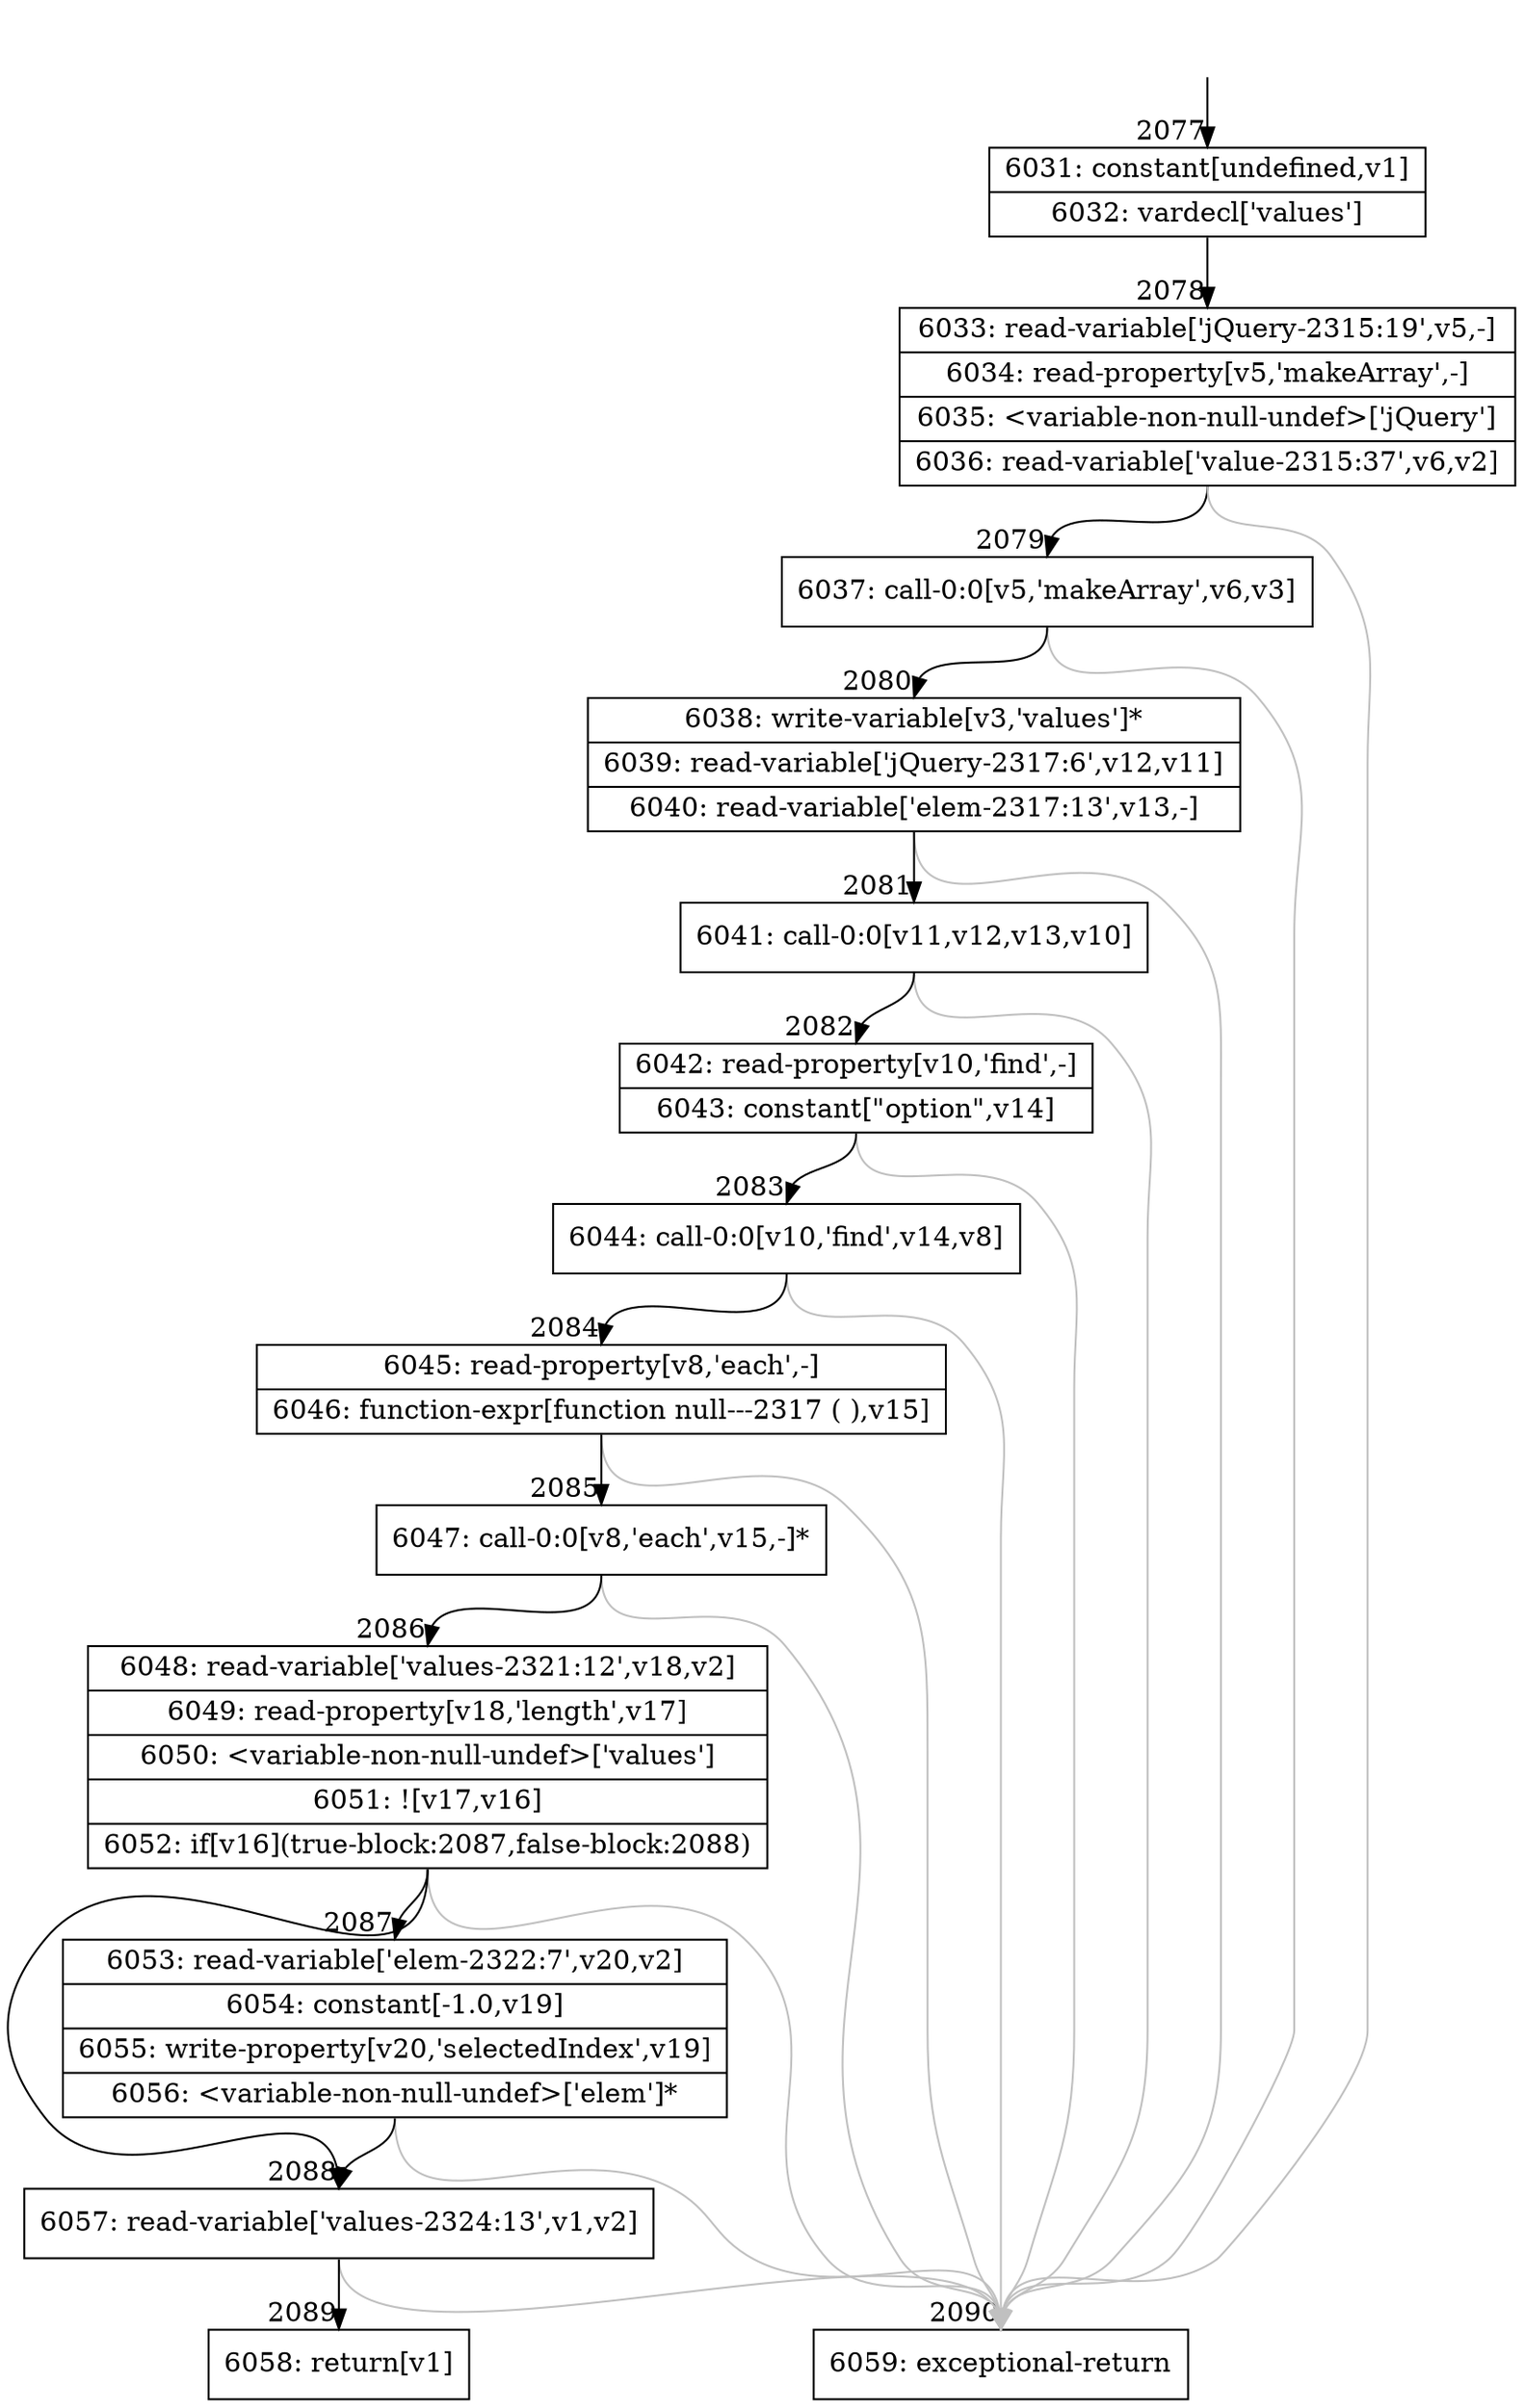 digraph {
rankdir="TD"
BB_entry142[shape=none,label=""];
BB_entry142 -> BB2077 [tailport=s, headport=n, headlabel="    2077"]
BB2077 [shape=record label="{6031: constant[undefined,v1]|6032: vardecl['values']}" ] 
BB2077 -> BB2078 [tailport=s, headport=n, headlabel="      2078"]
BB2078 [shape=record label="{6033: read-variable['jQuery-2315:19',v5,-]|6034: read-property[v5,'makeArray',-]|6035: \<variable-non-null-undef\>['jQuery']|6036: read-variable['value-2315:37',v6,v2]}" ] 
BB2078 -> BB2079 [tailport=s, headport=n, headlabel="      2079"]
BB2078 -> BB2090 [tailport=s, headport=n, color=gray, headlabel="      2090"]
BB2079 [shape=record label="{6037: call-0:0[v5,'makeArray',v6,v3]}" ] 
BB2079 -> BB2080 [tailport=s, headport=n, headlabel="      2080"]
BB2079 -> BB2090 [tailport=s, headport=n, color=gray]
BB2080 [shape=record label="{6038: write-variable[v3,'values']*|6039: read-variable['jQuery-2317:6',v12,v11]|6040: read-variable['elem-2317:13',v13,-]}" ] 
BB2080 -> BB2081 [tailport=s, headport=n, headlabel="      2081"]
BB2080 -> BB2090 [tailport=s, headport=n, color=gray]
BB2081 [shape=record label="{6041: call-0:0[v11,v12,v13,v10]}" ] 
BB2081 -> BB2082 [tailport=s, headport=n, headlabel="      2082"]
BB2081 -> BB2090 [tailport=s, headport=n, color=gray]
BB2082 [shape=record label="{6042: read-property[v10,'find',-]|6043: constant[\"option\",v14]}" ] 
BB2082 -> BB2083 [tailport=s, headport=n, headlabel="      2083"]
BB2082 -> BB2090 [tailport=s, headport=n, color=gray]
BB2083 [shape=record label="{6044: call-0:0[v10,'find',v14,v8]}" ] 
BB2083 -> BB2084 [tailport=s, headport=n, headlabel="      2084"]
BB2083 -> BB2090 [tailport=s, headport=n, color=gray]
BB2084 [shape=record label="{6045: read-property[v8,'each',-]|6046: function-expr[function null---2317 ( ),v15]}" ] 
BB2084 -> BB2085 [tailport=s, headport=n, headlabel="      2085"]
BB2084 -> BB2090 [tailport=s, headport=n, color=gray]
BB2085 [shape=record label="{6047: call-0:0[v8,'each',v15,-]*}" ] 
BB2085 -> BB2086 [tailport=s, headport=n, headlabel="      2086"]
BB2085 -> BB2090 [tailport=s, headport=n, color=gray]
BB2086 [shape=record label="{6048: read-variable['values-2321:12',v18,v2]|6049: read-property[v18,'length',v17]|6050: \<variable-non-null-undef\>['values']|6051: ![v17,v16]|6052: if[v16](true-block:2087,false-block:2088)}" ] 
BB2086 -> BB2087 [tailport=s, headport=n, headlabel="      2087"]
BB2086 -> BB2088 [tailport=s, headport=n, headlabel="      2088"]
BB2086 -> BB2090 [tailport=s, headport=n, color=gray]
BB2087 [shape=record label="{6053: read-variable['elem-2322:7',v20,v2]|6054: constant[-1.0,v19]|6055: write-property[v20,'selectedIndex',v19]|6056: \<variable-non-null-undef\>['elem']*}" ] 
BB2087 -> BB2088 [tailport=s, headport=n]
BB2087 -> BB2090 [tailport=s, headport=n, color=gray]
BB2088 [shape=record label="{6057: read-variable['values-2324:13',v1,v2]}" ] 
BB2088 -> BB2089 [tailport=s, headport=n, headlabel="      2089"]
BB2088 -> BB2090 [tailport=s, headport=n, color=gray]
BB2089 [shape=record label="{6058: return[v1]}" ] 
BB2090 [shape=record label="{6059: exceptional-return}" ] 
}
